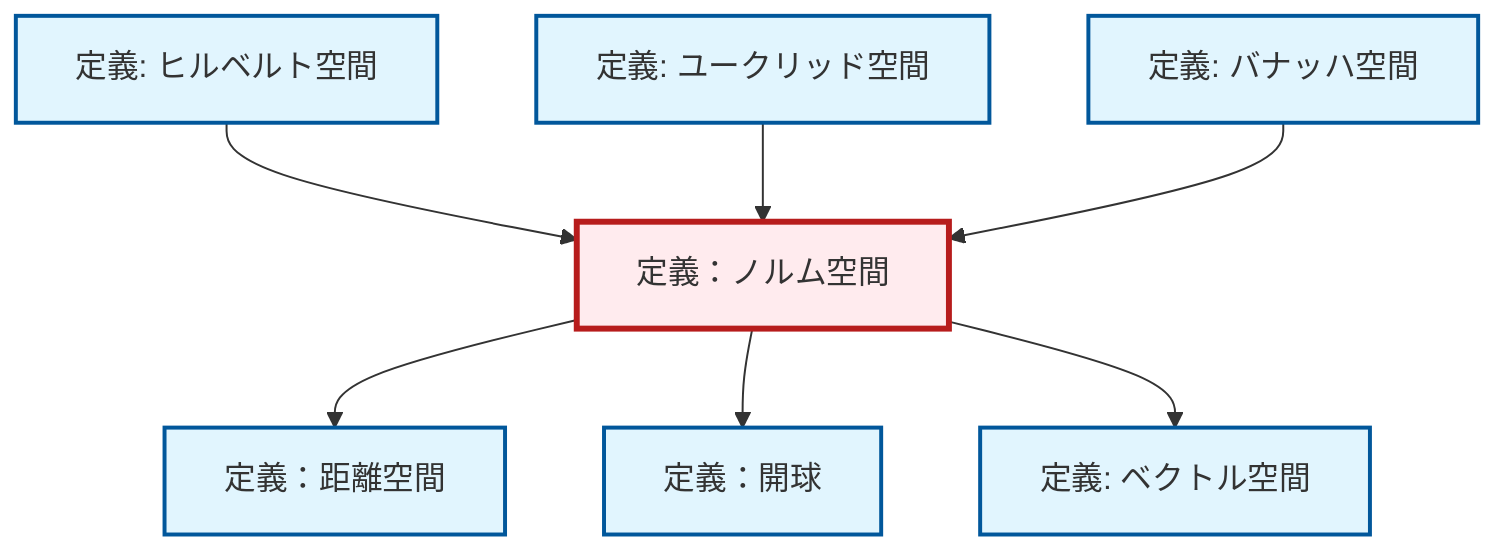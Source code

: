 graph TD
    classDef definition fill:#e1f5fe,stroke:#01579b,stroke-width:2px
    classDef theorem fill:#f3e5f5,stroke:#4a148c,stroke-width:2px
    classDef axiom fill:#fff3e0,stroke:#e65100,stroke-width:2px
    classDef example fill:#e8f5e9,stroke:#1b5e20,stroke-width:2px
    classDef current fill:#ffebee,stroke:#b71c1c,stroke-width:3px
    def-vector-space["定義: ベクトル空間"]:::definition
    def-metric-space["定義：距離空間"]:::definition
    def-hilbert-space["定義: ヒルベルト空間"]:::definition
    def-normed-vector-space["定義：ノルム空間"]:::definition
    def-euclidean-space["定義: ユークリッド空間"]:::definition
    def-open-ball["定義：開球"]:::definition
    def-banach-space["定義: バナッハ空間"]:::definition
    def-normed-vector-space --> def-metric-space
    def-hilbert-space --> def-normed-vector-space
    def-euclidean-space --> def-normed-vector-space
    def-normed-vector-space --> def-open-ball
    def-banach-space --> def-normed-vector-space
    def-normed-vector-space --> def-vector-space
    class def-normed-vector-space current